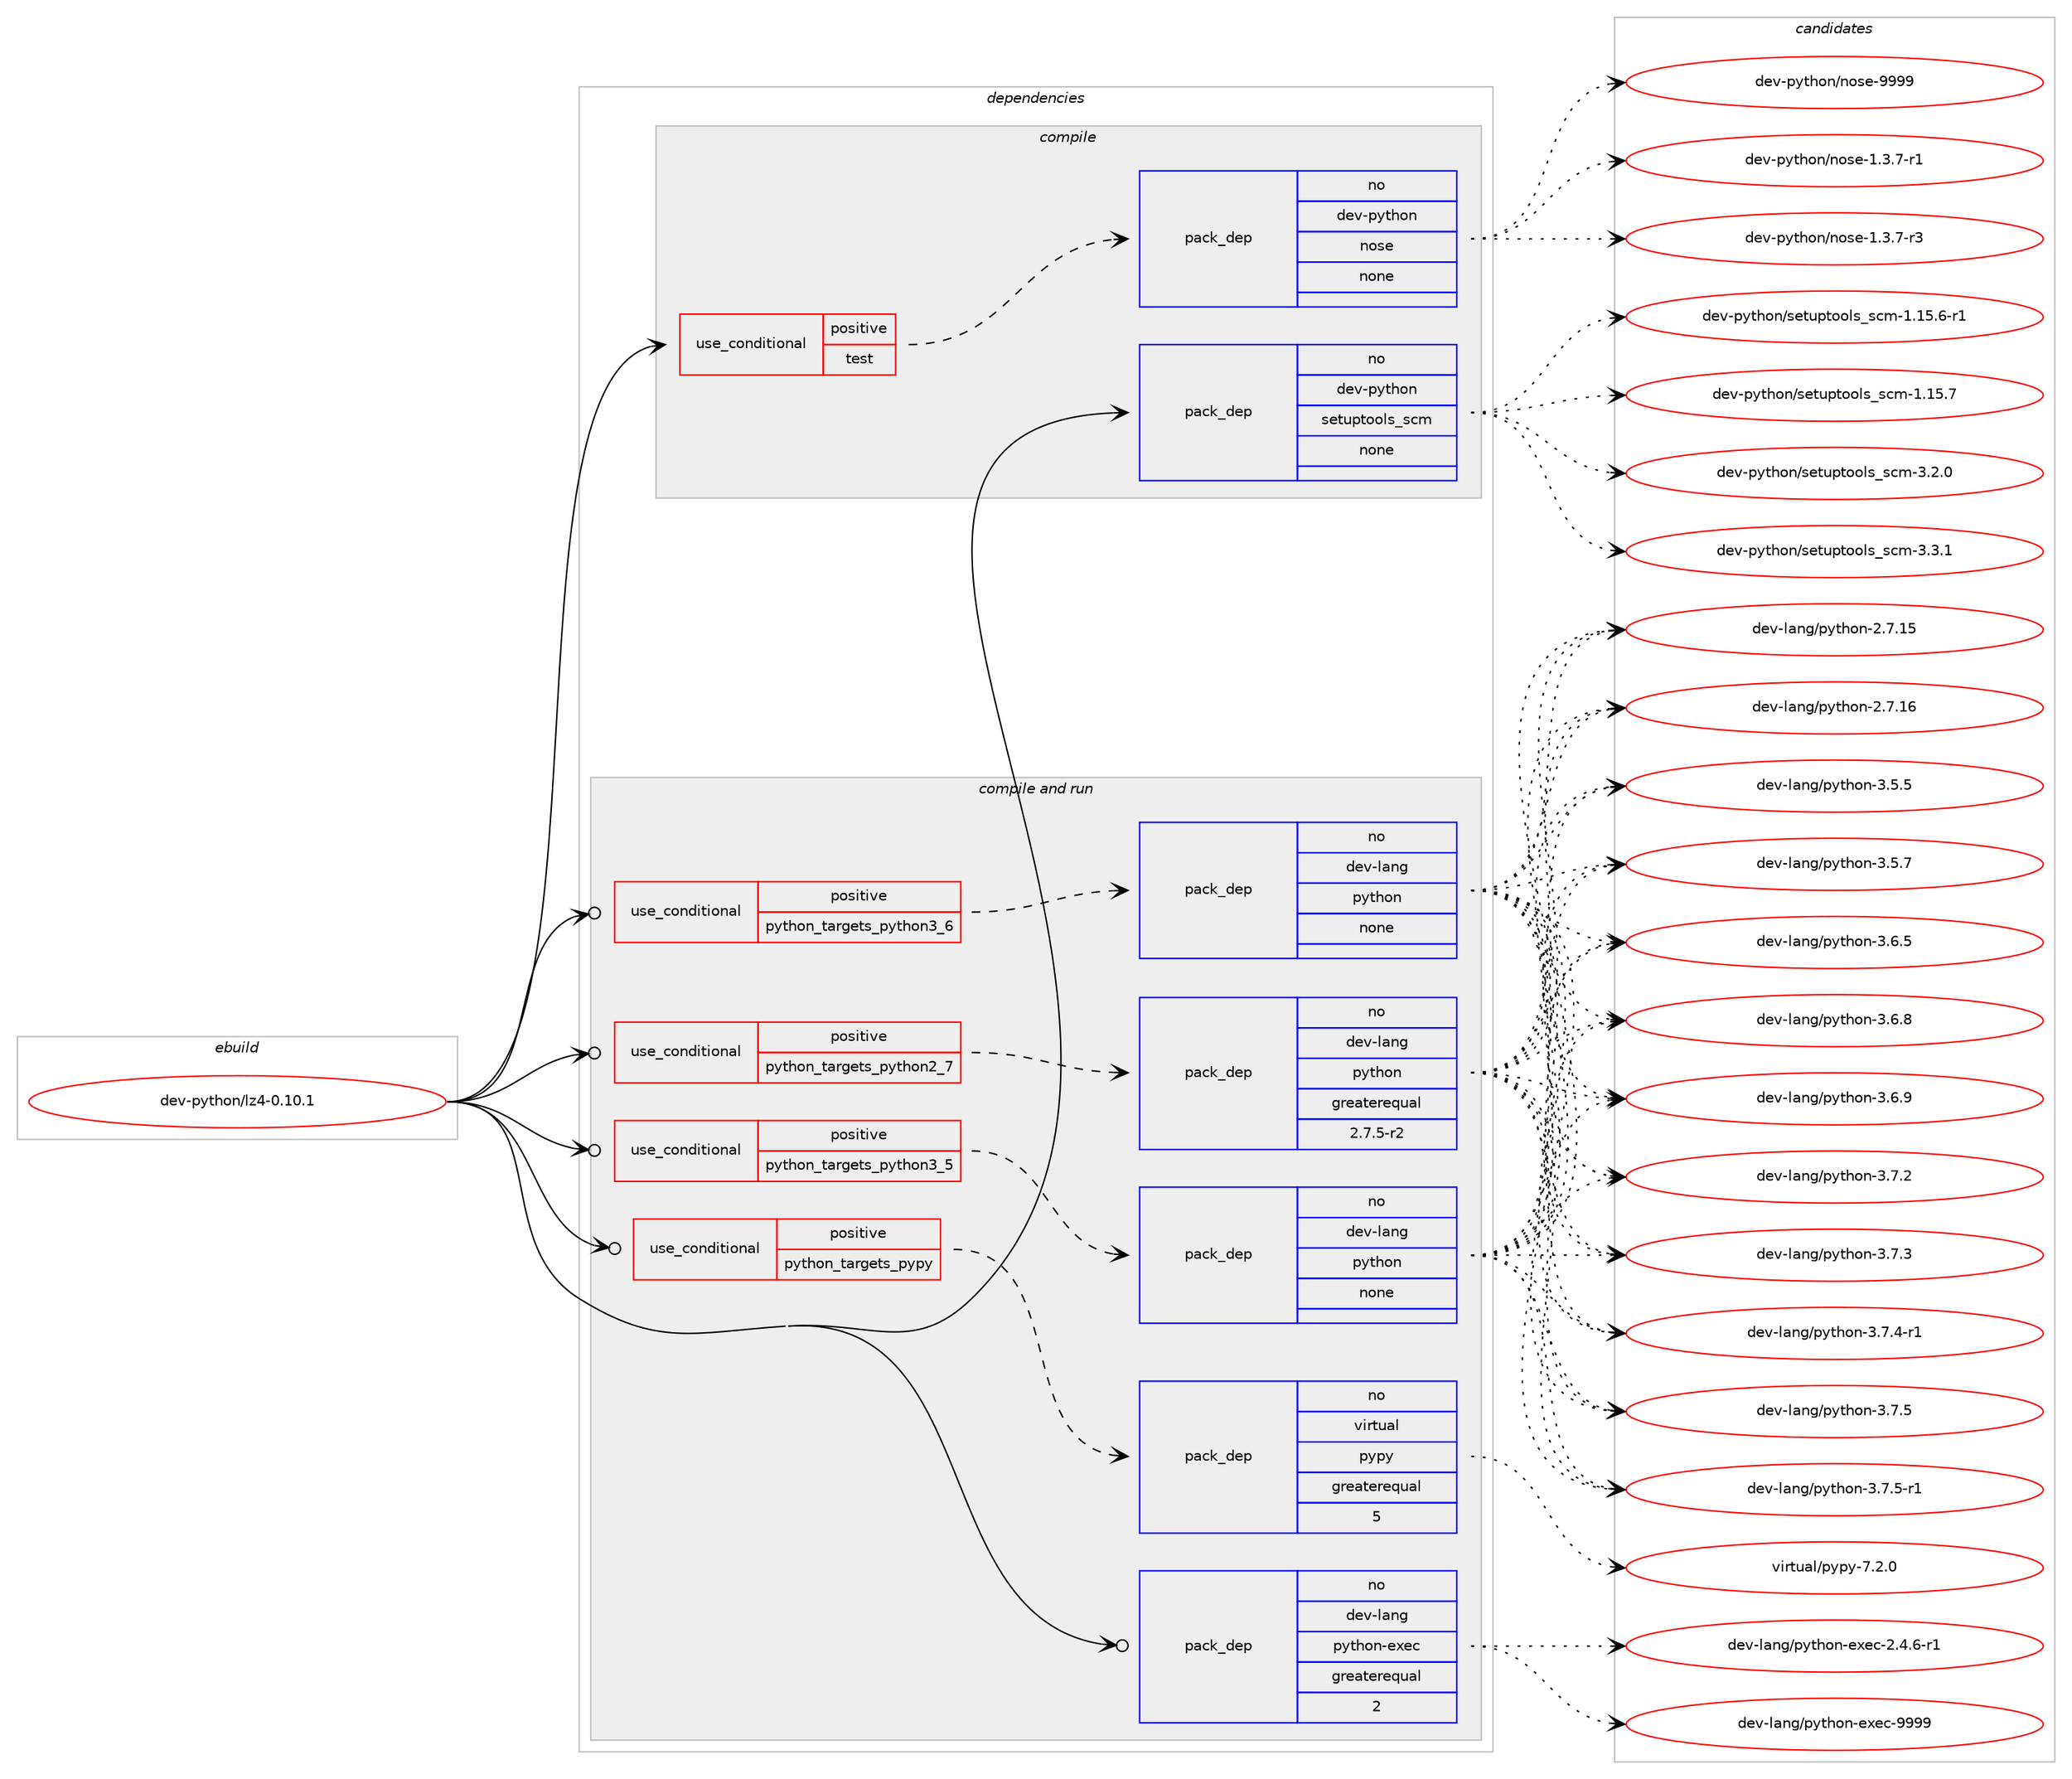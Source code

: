 digraph prolog {

# *************
# Graph options
# *************

newrank=true;
concentrate=true;
compound=true;
graph [rankdir=LR,fontname=Helvetica,fontsize=10,ranksep=1.5];#, ranksep=2.5, nodesep=0.2];
edge  [arrowhead=vee];
node  [fontname=Helvetica,fontsize=10];

# **********
# The ebuild
# **********

subgraph cluster_leftcol {
color=gray;
rank=same;
label=<<i>ebuild</i>>;
id [label="dev-python/lz4-0.10.1", color=red, width=4, href="../dev-python/lz4-0.10.1.svg"];
}

# ****************
# The dependencies
# ****************

subgraph cluster_midcol {
color=gray;
label=<<i>dependencies</i>>;
subgraph cluster_compile {
fillcolor="#eeeeee";
style=filled;
label=<<i>compile</i>>;
subgraph cond142191 {
dependency613601 [label=<<TABLE BORDER="0" CELLBORDER="1" CELLSPACING="0" CELLPADDING="4"><TR><TD ROWSPAN="3" CELLPADDING="10">use_conditional</TD></TR><TR><TD>positive</TD></TR><TR><TD>test</TD></TR></TABLE>>, shape=none, color=red];
subgraph pack459606 {
dependency613602 [label=<<TABLE BORDER="0" CELLBORDER="1" CELLSPACING="0" CELLPADDING="4" WIDTH="220"><TR><TD ROWSPAN="6" CELLPADDING="30">pack_dep</TD></TR><TR><TD WIDTH="110">no</TD></TR><TR><TD>dev-python</TD></TR><TR><TD>nose</TD></TR><TR><TD>none</TD></TR><TR><TD></TD></TR></TABLE>>, shape=none, color=blue];
}
dependency613601:e -> dependency613602:w [weight=20,style="dashed",arrowhead="vee"];
}
id:e -> dependency613601:w [weight=20,style="solid",arrowhead="vee"];
subgraph pack459607 {
dependency613603 [label=<<TABLE BORDER="0" CELLBORDER="1" CELLSPACING="0" CELLPADDING="4" WIDTH="220"><TR><TD ROWSPAN="6" CELLPADDING="30">pack_dep</TD></TR><TR><TD WIDTH="110">no</TD></TR><TR><TD>dev-python</TD></TR><TR><TD>setuptools_scm</TD></TR><TR><TD>none</TD></TR><TR><TD></TD></TR></TABLE>>, shape=none, color=blue];
}
id:e -> dependency613603:w [weight=20,style="solid",arrowhead="vee"];
}
subgraph cluster_compileandrun {
fillcolor="#eeeeee";
style=filled;
label=<<i>compile and run</i>>;
subgraph cond142192 {
dependency613604 [label=<<TABLE BORDER="0" CELLBORDER="1" CELLSPACING="0" CELLPADDING="4"><TR><TD ROWSPAN="3" CELLPADDING="10">use_conditional</TD></TR><TR><TD>positive</TD></TR><TR><TD>python_targets_pypy</TD></TR></TABLE>>, shape=none, color=red];
subgraph pack459608 {
dependency613605 [label=<<TABLE BORDER="0" CELLBORDER="1" CELLSPACING="0" CELLPADDING="4" WIDTH="220"><TR><TD ROWSPAN="6" CELLPADDING="30">pack_dep</TD></TR><TR><TD WIDTH="110">no</TD></TR><TR><TD>virtual</TD></TR><TR><TD>pypy</TD></TR><TR><TD>greaterequal</TD></TR><TR><TD>5</TD></TR></TABLE>>, shape=none, color=blue];
}
dependency613604:e -> dependency613605:w [weight=20,style="dashed",arrowhead="vee"];
}
id:e -> dependency613604:w [weight=20,style="solid",arrowhead="odotvee"];
subgraph cond142193 {
dependency613606 [label=<<TABLE BORDER="0" CELLBORDER="1" CELLSPACING="0" CELLPADDING="4"><TR><TD ROWSPAN="3" CELLPADDING="10">use_conditional</TD></TR><TR><TD>positive</TD></TR><TR><TD>python_targets_python2_7</TD></TR></TABLE>>, shape=none, color=red];
subgraph pack459609 {
dependency613607 [label=<<TABLE BORDER="0" CELLBORDER="1" CELLSPACING="0" CELLPADDING="4" WIDTH="220"><TR><TD ROWSPAN="6" CELLPADDING="30">pack_dep</TD></TR><TR><TD WIDTH="110">no</TD></TR><TR><TD>dev-lang</TD></TR><TR><TD>python</TD></TR><TR><TD>greaterequal</TD></TR><TR><TD>2.7.5-r2</TD></TR></TABLE>>, shape=none, color=blue];
}
dependency613606:e -> dependency613607:w [weight=20,style="dashed",arrowhead="vee"];
}
id:e -> dependency613606:w [weight=20,style="solid",arrowhead="odotvee"];
subgraph cond142194 {
dependency613608 [label=<<TABLE BORDER="0" CELLBORDER="1" CELLSPACING="0" CELLPADDING="4"><TR><TD ROWSPAN="3" CELLPADDING="10">use_conditional</TD></TR><TR><TD>positive</TD></TR><TR><TD>python_targets_python3_5</TD></TR></TABLE>>, shape=none, color=red];
subgraph pack459610 {
dependency613609 [label=<<TABLE BORDER="0" CELLBORDER="1" CELLSPACING="0" CELLPADDING="4" WIDTH="220"><TR><TD ROWSPAN="6" CELLPADDING="30">pack_dep</TD></TR><TR><TD WIDTH="110">no</TD></TR><TR><TD>dev-lang</TD></TR><TR><TD>python</TD></TR><TR><TD>none</TD></TR><TR><TD></TD></TR></TABLE>>, shape=none, color=blue];
}
dependency613608:e -> dependency613609:w [weight=20,style="dashed",arrowhead="vee"];
}
id:e -> dependency613608:w [weight=20,style="solid",arrowhead="odotvee"];
subgraph cond142195 {
dependency613610 [label=<<TABLE BORDER="0" CELLBORDER="1" CELLSPACING="0" CELLPADDING="4"><TR><TD ROWSPAN="3" CELLPADDING="10">use_conditional</TD></TR><TR><TD>positive</TD></TR><TR><TD>python_targets_python3_6</TD></TR></TABLE>>, shape=none, color=red];
subgraph pack459611 {
dependency613611 [label=<<TABLE BORDER="0" CELLBORDER="1" CELLSPACING="0" CELLPADDING="4" WIDTH="220"><TR><TD ROWSPAN="6" CELLPADDING="30">pack_dep</TD></TR><TR><TD WIDTH="110">no</TD></TR><TR><TD>dev-lang</TD></TR><TR><TD>python</TD></TR><TR><TD>none</TD></TR><TR><TD></TD></TR></TABLE>>, shape=none, color=blue];
}
dependency613610:e -> dependency613611:w [weight=20,style="dashed",arrowhead="vee"];
}
id:e -> dependency613610:w [weight=20,style="solid",arrowhead="odotvee"];
subgraph pack459612 {
dependency613612 [label=<<TABLE BORDER="0" CELLBORDER="1" CELLSPACING="0" CELLPADDING="4" WIDTH="220"><TR><TD ROWSPAN="6" CELLPADDING="30">pack_dep</TD></TR><TR><TD WIDTH="110">no</TD></TR><TR><TD>dev-lang</TD></TR><TR><TD>python-exec</TD></TR><TR><TD>greaterequal</TD></TR><TR><TD>2</TD></TR></TABLE>>, shape=none, color=blue];
}
id:e -> dependency613612:w [weight=20,style="solid",arrowhead="odotvee"];
}
subgraph cluster_run {
fillcolor="#eeeeee";
style=filled;
label=<<i>run</i>>;
}
}

# **************
# The candidates
# **************

subgraph cluster_choices {
rank=same;
color=gray;
label=<<i>candidates</i>>;

subgraph choice459606 {
color=black;
nodesep=1;
choice10010111845112121116104111110471101111151014549465146554511449 [label="dev-python/nose-1.3.7-r1", color=red, width=4,href="../dev-python/nose-1.3.7-r1.svg"];
choice10010111845112121116104111110471101111151014549465146554511451 [label="dev-python/nose-1.3.7-r3", color=red, width=4,href="../dev-python/nose-1.3.7-r3.svg"];
choice10010111845112121116104111110471101111151014557575757 [label="dev-python/nose-9999", color=red, width=4,href="../dev-python/nose-9999.svg"];
dependency613602:e -> choice10010111845112121116104111110471101111151014549465146554511449:w [style=dotted,weight="100"];
dependency613602:e -> choice10010111845112121116104111110471101111151014549465146554511451:w [style=dotted,weight="100"];
dependency613602:e -> choice10010111845112121116104111110471101111151014557575757:w [style=dotted,weight="100"];
}
subgraph choice459607 {
color=black;
nodesep=1;
choice10010111845112121116104111110471151011161171121161111111081159511599109454946495346544511449 [label="dev-python/setuptools_scm-1.15.6-r1", color=red, width=4,href="../dev-python/setuptools_scm-1.15.6-r1.svg"];
choice1001011184511212111610411111047115101116117112116111111108115951159910945494649534655 [label="dev-python/setuptools_scm-1.15.7", color=red, width=4,href="../dev-python/setuptools_scm-1.15.7.svg"];
choice10010111845112121116104111110471151011161171121161111111081159511599109455146504648 [label="dev-python/setuptools_scm-3.2.0", color=red, width=4,href="../dev-python/setuptools_scm-3.2.0.svg"];
choice10010111845112121116104111110471151011161171121161111111081159511599109455146514649 [label="dev-python/setuptools_scm-3.3.1", color=red, width=4,href="../dev-python/setuptools_scm-3.3.1.svg"];
dependency613603:e -> choice10010111845112121116104111110471151011161171121161111111081159511599109454946495346544511449:w [style=dotted,weight="100"];
dependency613603:e -> choice1001011184511212111610411111047115101116117112116111111108115951159910945494649534655:w [style=dotted,weight="100"];
dependency613603:e -> choice10010111845112121116104111110471151011161171121161111111081159511599109455146504648:w [style=dotted,weight="100"];
dependency613603:e -> choice10010111845112121116104111110471151011161171121161111111081159511599109455146514649:w [style=dotted,weight="100"];
}
subgraph choice459608 {
color=black;
nodesep=1;
choice1181051141161179710847112121112121455546504648 [label="virtual/pypy-7.2.0", color=red, width=4,href="../virtual/pypy-7.2.0.svg"];
dependency613605:e -> choice1181051141161179710847112121112121455546504648:w [style=dotted,weight="100"];
}
subgraph choice459609 {
color=black;
nodesep=1;
choice10010111845108971101034711212111610411111045504655464953 [label="dev-lang/python-2.7.15", color=red, width=4,href="../dev-lang/python-2.7.15.svg"];
choice10010111845108971101034711212111610411111045504655464954 [label="dev-lang/python-2.7.16", color=red, width=4,href="../dev-lang/python-2.7.16.svg"];
choice100101118451089711010347112121116104111110455146534653 [label="dev-lang/python-3.5.5", color=red, width=4,href="../dev-lang/python-3.5.5.svg"];
choice100101118451089711010347112121116104111110455146534655 [label="dev-lang/python-3.5.7", color=red, width=4,href="../dev-lang/python-3.5.7.svg"];
choice100101118451089711010347112121116104111110455146544653 [label="dev-lang/python-3.6.5", color=red, width=4,href="../dev-lang/python-3.6.5.svg"];
choice100101118451089711010347112121116104111110455146544656 [label="dev-lang/python-3.6.8", color=red, width=4,href="../dev-lang/python-3.6.8.svg"];
choice100101118451089711010347112121116104111110455146544657 [label="dev-lang/python-3.6.9", color=red, width=4,href="../dev-lang/python-3.6.9.svg"];
choice100101118451089711010347112121116104111110455146554650 [label="dev-lang/python-3.7.2", color=red, width=4,href="../dev-lang/python-3.7.2.svg"];
choice100101118451089711010347112121116104111110455146554651 [label="dev-lang/python-3.7.3", color=red, width=4,href="../dev-lang/python-3.7.3.svg"];
choice1001011184510897110103471121211161041111104551465546524511449 [label="dev-lang/python-3.7.4-r1", color=red, width=4,href="../dev-lang/python-3.7.4-r1.svg"];
choice100101118451089711010347112121116104111110455146554653 [label="dev-lang/python-3.7.5", color=red, width=4,href="../dev-lang/python-3.7.5.svg"];
choice1001011184510897110103471121211161041111104551465546534511449 [label="dev-lang/python-3.7.5-r1", color=red, width=4,href="../dev-lang/python-3.7.5-r1.svg"];
dependency613607:e -> choice10010111845108971101034711212111610411111045504655464953:w [style=dotted,weight="100"];
dependency613607:e -> choice10010111845108971101034711212111610411111045504655464954:w [style=dotted,weight="100"];
dependency613607:e -> choice100101118451089711010347112121116104111110455146534653:w [style=dotted,weight="100"];
dependency613607:e -> choice100101118451089711010347112121116104111110455146534655:w [style=dotted,weight="100"];
dependency613607:e -> choice100101118451089711010347112121116104111110455146544653:w [style=dotted,weight="100"];
dependency613607:e -> choice100101118451089711010347112121116104111110455146544656:w [style=dotted,weight="100"];
dependency613607:e -> choice100101118451089711010347112121116104111110455146544657:w [style=dotted,weight="100"];
dependency613607:e -> choice100101118451089711010347112121116104111110455146554650:w [style=dotted,weight="100"];
dependency613607:e -> choice100101118451089711010347112121116104111110455146554651:w [style=dotted,weight="100"];
dependency613607:e -> choice1001011184510897110103471121211161041111104551465546524511449:w [style=dotted,weight="100"];
dependency613607:e -> choice100101118451089711010347112121116104111110455146554653:w [style=dotted,weight="100"];
dependency613607:e -> choice1001011184510897110103471121211161041111104551465546534511449:w [style=dotted,weight="100"];
}
subgraph choice459610 {
color=black;
nodesep=1;
choice10010111845108971101034711212111610411111045504655464953 [label="dev-lang/python-2.7.15", color=red, width=4,href="../dev-lang/python-2.7.15.svg"];
choice10010111845108971101034711212111610411111045504655464954 [label="dev-lang/python-2.7.16", color=red, width=4,href="../dev-lang/python-2.7.16.svg"];
choice100101118451089711010347112121116104111110455146534653 [label="dev-lang/python-3.5.5", color=red, width=4,href="../dev-lang/python-3.5.5.svg"];
choice100101118451089711010347112121116104111110455146534655 [label="dev-lang/python-3.5.7", color=red, width=4,href="../dev-lang/python-3.5.7.svg"];
choice100101118451089711010347112121116104111110455146544653 [label="dev-lang/python-3.6.5", color=red, width=4,href="../dev-lang/python-3.6.5.svg"];
choice100101118451089711010347112121116104111110455146544656 [label="dev-lang/python-3.6.8", color=red, width=4,href="../dev-lang/python-3.6.8.svg"];
choice100101118451089711010347112121116104111110455146544657 [label="dev-lang/python-3.6.9", color=red, width=4,href="../dev-lang/python-3.6.9.svg"];
choice100101118451089711010347112121116104111110455146554650 [label="dev-lang/python-3.7.2", color=red, width=4,href="../dev-lang/python-3.7.2.svg"];
choice100101118451089711010347112121116104111110455146554651 [label="dev-lang/python-3.7.3", color=red, width=4,href="../dev-lang/python-3.7.3.svg"];
choice1001011184510897110103471121211161041111104551465546524511449 [label="dev-lang/python-3.7.4-r1", color=red, width=4,href="../dev-lang/python-3.7.4-r1.svg"];
choice100101118451089711010347112121116104111110455146554653 [label="dev-lang/python-3.7.5", color=red, width=4,href="../dev-lang/python-3.7.5.svg"];
choice1001011184510897110103471121211161041111104551465546534511449 [label="dev-lang/python-3.7.5-r1", color=red, width=4,href="../dev-lang/python-3.7.5-r1.svg"];
dependency613609:e -> choice10010111845108971101034711212111610411111045504655464953:w [style=dotted,weight="100"];
dependency613609:e -> choice10010111845108971101034711212111610411111045504655464954:w [style=dotted,weight="100"];
dependency613609:e -> choice100101118451089711010347112121116104111110455146534653:w [style=dotted,weight="100"];
dependency613609:e -> choice100101118451089711010347112121116104111110455146534655:w [style=dotted,weight="100"];
dependency613609:e -> choice100101118451089711010347112121116104111110455146544653:w [style=dotted,weight="100"];
dependency613609:e -> choice100101118451089711010347112121116104111110455146544656:w [style=dotted,weight="100"];
dependency613609:e -> choice100101118451089711010347112121116104111110455146544657:w [style=dotted,weight="100"];
dependency613609:e -> choice100101118451089711010347112121116104111110455146554650:w [style=dotted,weight="100"];
dependency613609:e -> choice100101118451089711010347112121116104111110455146554651:w [style=dotted,weight="100"];
dependency613609:e -> choice1001011184510897110103471121211161041111104551465546524511449:w [style=dotted,weight="100"];
dependency613609:e -> choice100101118451089711010347112121116104111110455146554653:w [style=dotted,weight="100"];
dependency613609:e -> choice1001011184510897110103471121211161041111104551465546534511449:w [style=dotted,weight="100"];
}
subgraph choice459611 {
color=black;
nodesep=1;
choice10010111845108971101034711212111610411111045504655464953 [label="dev-lang/python-2.7.15", color=red, width=4,href="../dev-lang/python-2.7.15.svg"];
choice10010111845108971101034711212111610411111045504655464954 [label="dev-lang/python-2.7.16", color=red, width=4,href="../dev-lang/python-2.7.16.svg"];
choice100101118451089711010347112121116104111110455146534653 [label="dev-lang/python-3.5.5", color=red, width=4,href="../dev-lang/python-3.5.5.svg"];
choice100101118451089711010347112121116104111110455146534655 [label="dev-lang/python-3.5.7", color=red, width=4,href="../dev-lang/python-3.5.7.svg"];
choice100101118451089711010347112121116104111110455146544653 [label="dev-lang/python-3.6.5", color=red, width=4,href="../dev-lang/python-3.6.5.svg"];
choice100101118451089711010347112121116104111110455146544656 [label="dev-lang/python-3.6.8", color=red, width=4,href="../dev-lang/python-3.6.8.svg"];
choice100101118451089711010347112121116104111110455146544657 [label="dev-lang/python-3.6.9", color=red, width=4,href="../dev-lang/python-3.6.9.svg"];
choice100101118451089711010347112121116104111110455146554650 [label="dev-lang/python-3.7.2", color=red, width=4,href="../dev-lang/python-3.7.2.svg"];
choice100101118451089711010347112121116104111110455146554651 [label="dev-lang/python-3.7.3", color=red, width=4,href="../dev-lang/python-3.7.3.svg"];
choice1001011184510897110103471121211161041111104551465546524511449 [label="dev-lang/python-3.7.4-r1", color=red, width=4,href="../dev-lang/python-3.7.4-r1.svg"];
choice100101118451089711010347112121116104111110455146554653 [label="dev-lang/python-3.7.5", color=red, width=4,href="../dev-lang/python-3.7.5.svg"];
choice1001011184510897110103471121211161041111104551465546534511449 [label="dev-lang/python-3.7.5-r1", color=red, width=4,href="../dev-lang/python-3.7.5-r1.svg"];
dependency613611:e -> choice10010111845108971101034711212111610411111045504655464953:w [style=dotted,weight="100"];
dependency613611:e -> choice10010111845108971101034711212111610411111045504655464954:w [style=dotted,weight="100"];
dependency613611:e -> choice100101118451089711010347112121116104111110455146534653:w [style=dotted,weight="100"];
dependency613611:e -> choice100101118451089711010347112121116104111110455146534655:w [style=dotted,weight="100"];
dependency613611:e -> choice100101118451089711010347112121116104111110455146544653:w [style=dotted,weight="100"];
dependency613611:e -> choice100101118451089711010347112121116104111110455146544656:w [style=dotted,weight="100"];
dependency613611:e -> choice100101118451089711010347112121116104111110455146544657:w [style=dotted,weight="100"];
dependency613611:e -> choice100101118451089711010347112121116104111110455146554650:w [style=dotted,weight="100"];
dependency613611:e -> choice100101118451089711010347112121116104111110455146554651:w [style=dotted,weight="100"];
dependency613611:e -> choice1001011184510897110103471121211161041111104551465546524511449:w [style=dotted,weight="100"];
dependency613611:e -> choice100101118451089711010347112121116104111110455146554653:w [style=dotted,weight="100"];
dependency613611:e -> choice1001011184510897110103471121211161041111104551465546534511449:w [style=dotted,weight="100"];
}
subgraph choice459612 {
color=black;
nodesep=1;
choice10010111845108971101034711212111610411111045101120101994550465246544511449 [label="dev-lang/python-exec-2.4.6-r1", color=red, width=4,href="../dev-lang/python-exec-2.4.6-r1.svg"];
choice10010111845108971101034711212111610411111045101120101994557575757 [label="dev-lang/python-exec-9999", color=red, width=4,href="../dev-lang/python-exec-9999.svg"];
dependency613612:e -> choice10010111845108971101034711212111610411111045101120101994550465246544511449:w [style=dotted,weight="100"];
dependency613612:e -> choice10010111845108971101034711212111610411111045101120101994557575757:w [style=dotted,weight="100"];
}
}

}
